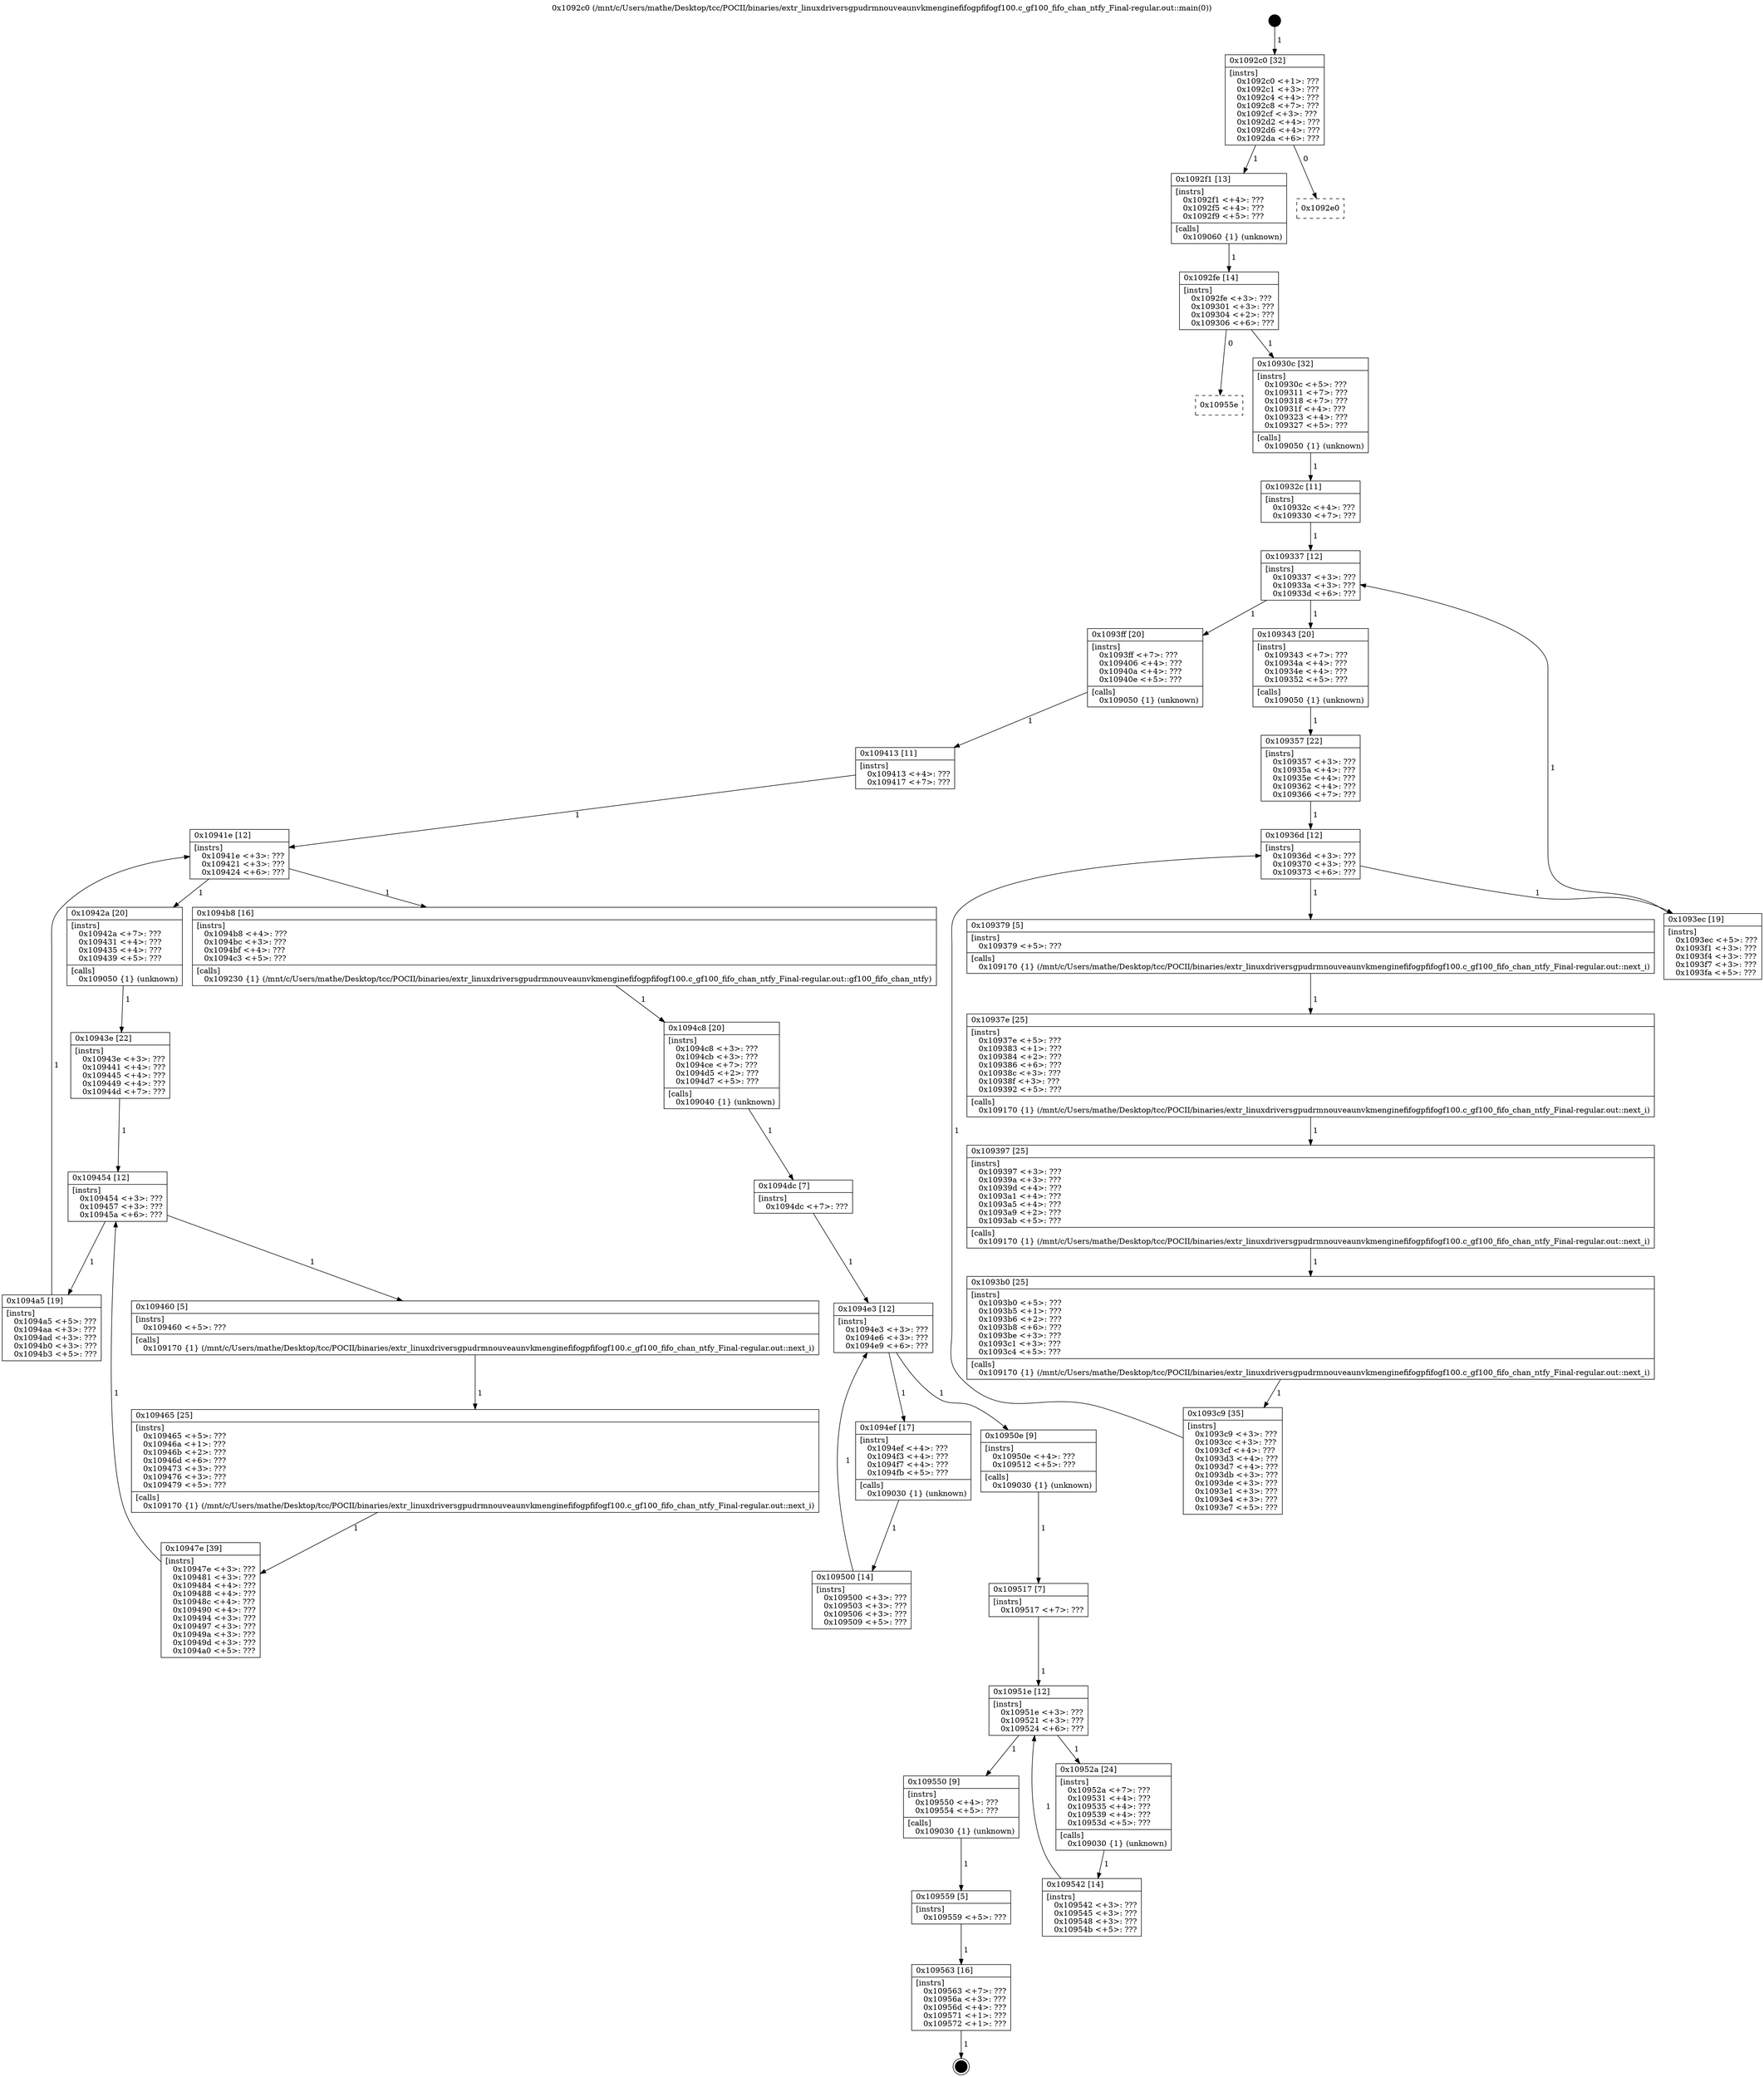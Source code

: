 digraph "0x1092c0" {
  label = "0x1092c0 (/mnt/c/Users/mathe/Desktop/tcc/POCII/binaries/extr_linuxdriversgpudrmnouveaunvkmenginefifogpfifogf100.c_gf100_fifo_chan_ntfy_Final-regular.out::main(0))"
  labelloc = "t"
  node[shape=record]

  Entry [label="",width=0.3,height=0.3,shape=circle,fillcolor=black,style=filled]
  "0x1092c0" [label="{
     0x1092c0 [32]\l
     | [instrs]\l
     &nbsp;&nbsp;0x1092c0 \<+1\>: ???\l
     &nbsp;&nbsp;0x1092c1 \<+3\>: ???\l
     &nbsp;&nbsp;0x1092c4 \<+4\>: ???\l
     &nbsp;&nbsp;0x1092c8 \<+7\>: ???\l
     &nbsp;&nbsp;0x1092cf \<+3\>: ???\l
     &nbsp;&nbsp;0x1092d2 \<+4\>: ???\l
     &nbsp;&nbsp;0x1092d6 \<+4\>: ???\l
     &nbsp;&nbsp;0x1092da \<+6\>: ???\l
  }"]
  "0x1092f1" [label="{
     0x1092f1 [13]\l
     | [instrs]\l
     &nbsp;&nbsp;0x1092f1 \<+4\>: ???\l
     &nbsp;&nbsp;0x1092f5 \<+4\>: ???\l
     &nbsp;&nbsp;0x1092f9 \<+5\>: ???\l
     | [calls]\l
     &nbsp;&nbsp;0x109060 \{1\} (unknown)\l
  }"]
  "0x1092e0" [label="{
     0x1092e0\l
  }", style=dashed]
  "0x1092fe" [label="{
     0x1092fe [14]\l
     | [instrs]\l
     &nbsp;&nbsp;0x1092fe \<+3\>: ???\l
     &nbsp;&nbsp;0x109301 \<+3\>: ???\l
     &nbsp;&nbsp;0x109304 \<+2\>: ???\l
     &nbsp;&nbsp;0x109306 \<+6\>: ???\l
  }"]
  "0x10955e" [label="{
     0x10955e\l
  }", style=dashed]
  "0x10930c" [label="{
     0x10930c [32]\l
     | [instrs]\l
     &nbsp;&nbsp;0x10930c \<+5\>: ???\l
     &nbsp;&nbsp;0x109311 \<+7\>: ???\l
     &nbsp;&nbsp;0x109318 \<+7\>: ???\l
     &nbsp;&nbsp;0x10931f \<+4\>: ???\l
     &nbsp;&nbsp;0x109323 \<+4\>: ???\l
     &nbsp;&nbsp;0x109327 \<+5\>: ???\l
     | [calls]\l
     &nbsp;&nbsp;0x109050 \{1\} (unknown)\l
  }"]
  Exit [label="",width=0.3,height=0.3,shape=circle,fillcolor=black,style=filled,peripheries=2]
  "0x109337" [label="{
     0x109337 [12]\l
     | [instrs]\l
     &nbsp;&nbsp;0x109337 \<+3\>: ???\l
     &nbsp;&nbsp;0x10933a \<+3\>: ???\l
     &nbsp;&nbsp;0x10933d \<+6\>: ???\l
  }"]
  "0x1093ff" [label="{
     0x1093ff [20]\l
     | [instrs]\l
     &nbsp;&nbsp;0x1093ff \<+7\>: ???\l
     &nbsp;&nbsp;0x109406 \<+4\>: ???\l
     &nbsp;&nbsp;0x10940a \<+4\>: ???\l
     &nbsp;&nbsp;0x10940e \<+5\>: ???\l
     | [calls]\l
     &nbsp;&nbsp;0x109050 \{1\} (unknown)\l
  }"]
  "0x109343" [label="{
     0x109343 [20]\l
     | [instrs]\l
     &nbsp;&nbsp;0x109343 \<+7\>: ???\l
     &nbsp;&nbsp;0x10934a \<+4\>: ???\l
     &nbsp;&nbsp;0x10934e \<+4\>: ???\l
     &nbsp;&nbsp;0x109352 \<+5\>: ???\l
     | [calls]\l
     &nbsp;&nbsp;0x109050 \{1\} (unknown)\l
  }"]
  "0x10936d" [label="{
     0x10936d [12]\l
     | [instrs]\l
     &nbsp;&nbsp;0x10936d \<+3\>: ???\l
     &nbsp;&nbsp;0x109370 \<+3\>: ???\l
     &nbsp;&nbsp;0x109373 \<+6\>: ???\l
  }"]
  "0x1093ec" [label="{
     0x1093ec [19]\l
     | [instrs]\l
     &nbsp;&nbsp;0x1093ec \<+5\>: ???\l
     &nbsp;&nbsp;0x1093f1 \<+3\>: ???\l
     &nbsp;&nbsp;0x1093f4 \<+3\>: ???\l
     &nbsp;&nbsp;0x1093f7 \<+3\>: ???\l
     &nbsp;&nbsp;0x1093fa \<+5\>: ???\l
  }"]
  "0x109379" [label="{
     0x109379 [5]\l
     | [instrs]\l
     &nbsp;&nbsp;0x109379 \<+5\>: ???\l
     | [calls]\l
     &nbsp;&nbsp;0x109170 \{1\} (/mnt/c/Users/mathe/Desktop/tcc/POCII/binaries/extr_linuxdriversgpudrmnouveaunvkmenginefifogpfifogf100.c_gf100_fifo_chan_ntfy_Final-regular.out::next_i)\l
  }"]
  "0x10937e" [label="{
     0x10937e [25]\l
     | [instrs]\l
     &nbsp;&nbsp;0x10937e \<+5\>: ???\l
     &nbsp;&nbsp;0x109383 \<+1\>: ???\l
     &nbsp;&nbsp;0x109384 \<+2\>: ???\l
     &nbsp;&nbsp;0x109386 \<+6\>: ???\l
     &nbsp;&nbsp;0x10938c \<+3\>: ???\l
     &nbsp;&nbsp;0x10938f \<+3\>: ???\l
     &nbsp;&nbsp;0x109392 \<+5\>: ???\l
     | [calls]\l
     &nbsp;&nbsp;0x109170 \{1\} (/mnt/c/Users/mathe/Desktop/tcc/POCII/binaries/extr_linuxdriversgpudrmnouveaunvkmenginefifogpfifogf100.c_gf100_fifo_chan_ntfy_Final-regular.out::next_i)\l
  }"]
  "0x109397" [label="{
     0x109397 [25]\l
     | [instrs]\l
     &nbsp;&nbsp;0x109397 \<+3\>: ???\l
     &nbsp;&nbsp;0x10939a \<+3\>: ???\l
     &nbsp;&nbsp;0x10939d \<+4\>: ???\l
     &nbsp;&nbsp;0x1093a1 \<+4\>: ???\l
     &nbsp;&nbsp;0x1093a5 \<+4\>: ???\l
     &nbsp;&nbsp;0x1093a9 \<+2\>: ???\l
     &nbsp;&nbsp;0x1093ab \<+5\>: ???\l
     | [calls]\l
     &nbsp;&nbsp;0x109170 \{1\} (/mnt/c/Users/mathe/Desktop/tcc/POCII/binaries/extr_linuxdriversgpudrmnouveaunvkmenginefifogpfifogf100.c_gf100_fifo_chan_ntfy_Final-regular.out::next_i)\l
  }"]
  "0x1093b0" [label="{
     0x1093b0 [25]\l
     | [instrs]\l
     &nbsp;&nbsp;0x1093b0 \<+5\>: ???\l
     &nbsp;&nbsp;0x1093b5 \<+1\>: ???\l
     &nbsp;&nbsp;0x1093b6 \<+2\>: ???\l
     &nbsp;&nbsp;0x1093b8 \<+6\>: ???\l
     &nbsp;&nbsp;0x1093be \<+3\>: ???\l
     &nbsp;&nbsp;0x1093c1 \<+3\>: ???\l
     &nbsp;&nbsp;0x1093c4 \<+5\>: ???\l
     | [calls]\l
     &nbsp;&nbsp;0x109170 \{1\} (/mnt/c/Users/mathe/Desktop/tcc/POCII/binaries/extr_linuxdriversgpudrmnouveaunvkmenginefifogpfifogf100.c_gf100_fifo_chan_ntfy_Final-regular.out::next_i)\l
  }"]
  "0x1093c9" [label="{
     0x1093c9 [35]\l
     | [instrs]\l
     &nbsp;&nbsp;0x1093c9 \<+3\>: ???\l
     &nbsp;&nbsp;0x1093cc \<+3\>: ???\l
     &nbsp;&nbsp;0x1093cf \<+4\>: ???\l
     &nbsp;&nbsp;0x1093d3 \<+4\>: ???\l
     &nbsp;&nbsp;0x1093d7 \<+4\>: ???\l
     &nbsp;&nbsp;0x1093db \<+3\>: ???\l
     &nbsp;&nbsp;0x1093de \<+3\>: ???\l
     &nbsp;&nbsp;0x1093e1 \<+3\>: ???\l
     &nbsp;&nbsp;0x1093e4 \<+3\>: ???\l
     &nbsp;&nbsp;0x1093e7 \<+5\>: ???\l
  }"]
  "0x109357" [label="{
     0x109357 [22]\l
     | [instrs]\l
     &nbsp;&nbsp;0x109357 \<+3\>: ???\l
     &nbsp;&nbsp;0x10935a \<+4\>: ???\l
     &nbsp;&nbsp;0x10935e \<+4\>: ???\l
     &nbsp;&nbsp;0x109362 \<+4\>: ???\l
     &nbsp;&nbsp;0x109366 \<+7\>: ???\l
  }"]
  "0x109563" [label="{
     0x109563 [16]\l
     | [instrs]\l
     &nbsp;&nbsp;0x109563 \<+7\>: ???\l
     &nbsp;&nbsp;0x10956a \<+3\>: ???\l
     &nbsp;&nbsp;0x10956d \<+4\>: ???\l
     &nbsp;&nbsp;0x109571 \<+1\>: ???\l
     &nbsp;&nbsp;0x109572 \<+1\>: ???\l
  }"]
  "0x10932c" [label="{
     0x10932c [11]\l
     | [instrs]\l
     &nbsp;&nbsp;0x10932c \<+4\>: ???\l
     &nbsp;&nbsp;0x109330 \<+7\>: ???\l
  }"]
  "0x10941e" [label="{
     0x10941e [12]\l
     | [instrs]\l
     &nbsp;&nbsp;0x10941e \<+3\>: ???\l
     &nbsp;&nbsp;0x109421 \<+3\>: ???\l
     &nbsp;&nbsp;0x109424 \<+6\>: ???\l
  }"]
  "0x1094b8" [label="{
     0x1094b8 [16]\l
     | [instrs]\l
     &nbsp;&nbsp;0x1094b8 \<+4\>: ???\l
     &nbsp;&nbsp;0x1094bc \<+3\>: ???\l
     &nbsp;&nbsp;0x1094bf \<+4\>: ???\l
     &nbsp;&nbsp;0x1094c3 \<+5\>: ???\l
     | [calls]\l
     &nbsp;&nbsp;0x109230 \{1\} (/mnt/c/Users/mathe/Desktop/tcc/POCII/binaries/extr_linuxdriversgpudrmnouveaunvkmenginefifogpfifogf100.c_gf100_fifo_chan_ntfy_Final-regular.out::gf100_fifo_chan_ntfy)\l
  }"]
  "0x10942a" [label="{
     0x10942a [20]\l
     | [instrs]\l
     &nbsp;&nbsp;0x10942a \<+7\>: ???\l
     &nbsp;&nbsp;0x109431 \<+4\>: ???\l
     &nbsp;&nbsp;0x109435 \<+4\>: ???\l
     &nbsp;&nbsp;0x109439 \<+5\>: ???\l
     | [calls]\l
     &nbsp;&nbsp;0x109050 \{1\} (unknown)\l
  }"]
  "0x109454" [label="{
     0x109454 [12]\l
     | [instrs]\l
     &nbsp;&nbsp;0x109454 \<+3\>: ???\l
     &nbsp;&nbsp;0x109457 \<+3\>: ???\l
     &nbsp;&nbsp;0x10945a \<+6\>: ???\l
  }"]
  "0x1094a5" [label="{
     0x1094a5 [19]\l
     | [instrs]\l
     &nbsp;&nbsp;0x1094a5 \<+5\>: ???\l
     &nbsp;&nbsp;0x1094aa \<+3\>: ???\l
     &nbsp;&nbsp;0x1094ad \<+3\>: ???\l
     &nbsp;&nbsp;0x1094b0 \<+3\>: ???\l
     &nbsp;&nbsp;0x1094b3 \<+5\>: ???\l
  }"]
  "0x109460" [label="{
     0x109460 [5]\l
     | [instrs]\l
     &nbsp;&nbsp;0x109460 \<+5\>: ???\l
     | [calls]\l
     &nbsp;&nbsp;0x109170 \{1\} (/mnt/c/Users/mathe/Desktop/tcc/POCII/binaries/extr_linuxdriversgpudrmnouveaunvkmenginefifogpfifogf100.c_gf100_fifo_chan_ntfy_Final-regular.out::next_i)\l
  }"]
  "0x109465" [label="{
     0x109465 [25]\l
     | [instrs]\l
     &nbsp;&nbsp;0x109465 \<+5\>: ???\l
     &nbsp;&nbsp;0x10946a \<+1\>: ???\l
     &nbsp;&nbsp;0x10946b \<+2\>: ???\l
     &nbsp;&nbsp;0x10946d \<+6\>: ???\l
     &nbsp;&nbsp;0x109473 \<+3\>: ???\l
     &nbsp;&nbsp;0x109476 \<+3\>: ???\l
     &nbsp;&nbsp;0x109479 \<+5\>: ???\l
     | [calls]\l
     &nbsp;&nbsp;0x109170 \{1\} (/mnt/c/Users/mathe/Desktop/tcc/POCII/binaries/extr_linuxdriversgpudrmnouveaunvkmenginefifogpfifogf100.c_gf100_fifo_chan_ntfy_Final-regular.out::next_i)\l
  }"]
  "0x10947e" [label="{
     0x10947e [39]\l
     | [instrs]\l
     &nbsp;&nbsp;0x10947e \<+3\>: ???\l
     &nbsp;&nbsp;0x109481 \<+3\>: ???\l
     &nbsp;&nbsp;0x109484 \<+4\>: ???\l
     &nbsp;&nbsp;0x109488 \<+4\>: ???\l
     &nbsp;&nbsp;0x10948c \<+4\>: ???\l
     &nbsp;&nbsp;0x109490 \<+4\>: ???\l
     &nbsp;&nbsp;0x109494 \<+3\>: ???\l
     &nbsp;&nbsp;0x109497 \<+3\>: ???\l
     &nbsp;&nbsp;0x10949a \<+3\>: ???\l
     &nbsp;&nbsp;0x10949d \<+3\>: ???\l
     &nbsp;&nbsp;0x1094a0 \<+5\>: ???\l
  }"]
  "0x10943e" [label="{
     0x10943e [22]\l
     | [instrs]\l
     &nbsp;&nbsp;0x10943e \<+3\>: ???\l
     &nbsp;&nbsp;0x109441 \<+4\>: ???\l
     &nbsp;&nbsp;0x109445 \<+4\>: ???\l
     &nbsp;&nbsp;0x109449 \<+4\>: ???\l
     &nbsp;&nbsp;0x10944d \<+7\>: ???\l
  }"]
  "0x109559" [label="{
     0x109559 [5]\l
     | [instrs]\l
     &nbsp;&nbsp;0x109559 \<+5\>: ???\l
  }"]
  "0x109413" [label="{
     0x109413 [11]\l
     | [instrs]\l
     &nbsp;&nbsp;0x109413 \<+4\>: ???\l
     &nbsp;&nbsp;0x109417 \<+7\>: ???\l
  }"]
  "0x1094c8" [label="{
     0x1094c8 [20]\l
     | [instrs]\l
     &nbsp;&nbsp;0x1094c8 \<+3\>: ???\l
     &nbsp;&nbsp;0x1094cb \<+3\>: ???\l
     &nbsp;&nbsp;0x1094ce \<+7\>: ???\l
     &nbsp;&nbsp;0x1094d5 \<+2\>: ???\l
     &nbsp;&nbsp;0x1094d7 \<+5\>: ???\l
     | [calls]\l
     &nbsp;&nbsp;0x109040 \{1\} (unknown)\l
  }"]
  "0x1094e3" [label="{
     0x1094e3 [12]\l
     | [instrs]\l
     &nbsp;&nbsp;0x1094e3 \<+3\>: ???\l
     &nbsp;&nbsp;0x1094e6 \<+3\>: ???\l
     &nbsp;&nbsp;0x1094e9 \<+6\>: ???\l
  }"]
  "0x10950e" [label="{
     0x10950e [9]\l
     | [instrs]\l
     &nbsp;&nbsp;0x10950e \<+4\>: ???\l
     &nbsp;&nbsp;0x109512 \<+5\>: ???\l
     | [calls]\l
     &nbsp;&nbsp;0x109030 \{1\} (unknown)\l
  }"]
  "0x1094ef" [label="{
     0x1094ef [17]\l
     | [instrs]\l
     &nbsp;&nbsp;0x1094ef \<+4\>: ???\l
     &nbsp;&nbsp;0x1094f3 \<+4\>: ???\l
     &nbsp;&nbsp;0x1094f7 \<+4\>: ???\l
     &nbsp;&nbsp;0x1094fb \<+5\>: ???\l
     | [calls]\l
     &nbsp;&nbsp;0x109030 \{1\} (unknown)\l
  }"]
  "0x109500" [label="{
     0x109500 [14]\l
     | [instrs]\l
     &nbsp;&nbsp;0x109500 \<+3\>: ???\l
     &nbsp;&nbsp;0x109503 \<+3\>: ???\l
     &nbsp;&nbsp;0x109506 \<+3\>: ???\l
     &nbsp;&nbsp;0x109509 \<+5\>: ???\l
  }"]
  "0x1094dc" [label="{
     0x1094dc [7]\l
     | [instrs]\l
     &nbsp;&nbsp;0x1094dc \<+7\>: ???\l
  }"]
  "0x10951e" [label="{
     0x10951e [12]\l
     | [instrs]\l
     &nbsp;&nbsp;0x10951e \<+3\>: ???\l
     &nbsp;&nbsp;0x109521 \<+3\>: ???\l
     &nbsp;&nbsp;0x109524 \<+6\>: ???\l
  }"]
  "0x109550" [label="{
     0x109550 [9]\l
     | [instrs]\l
     &nbsp;&nbsp;0x109550 \<+4\>: ???\l
     &nbsp;&nbsp;0x109554 \<+5\>: ???\l
     | [calls]\l
     &nbsp;&nbsp;0x109030 \{1\} (unknown)\l
  }"]
  "0x10952a" [label="{
     0x10952a [24]\l
     | [instrs]\l
     &nbsp;&nbsp;0x10952a \<+7\>: ???\l
     &nbsp;&nbsp;0x109531 \<+4\>: ???\l
     &nbsp;&nbsp;0x109535 \<+4\>: ???\l
     &nbsp;&nbsp;0x109539 \<+4\>: ???\l
     &nbsp;&nbsp;0x10953d \<+5\>: ???\l
     | [calls]\l
     &nbsp;&nbsp;0x109030 \{1\} (unknown)\l
  }"]
  "0x109542" [label="{
     0x109542 [14]\l
     | [instrs]\l
     &nbsp;&nbsp;0x109542 \<+3\>: ???\l
     &nbsp;&nbsp;0x109545 \<+3\>: ???\l
     &nbsp;&nbsp;0x109548 \<+3\>: ???\l
     &nbsp;&nbsp;0x10954b \<+5\>: ???\l
  }"]
  "0x109517" [label="{
     0x109517 [7]\l
     | [instrs]\l
     &nbsp;&nbsp;0x109517 \<+7\>: ???\l
  }"]
  Entry -> "0x1092c0" [label=" 1"]
  "0x1092c0" -> "0x1092f1" [label=" 1"]
  "0x1092c0" -> "0x1092e0" [label=" 0"]
  "0x1092f1" -> "0x1092fe" [label=" 1"]
  "0x1092fe" -> "0x10955e" [label=" 0"]
  "0x1092fe" -> "0x10930c" [label=" 1"]
  "0x109563" -> Exit [label=" 1"]
  "0x10930c" -> "0x10932c" [label=" 1"]
  "0x109337" -> "0x1093ff" [label=" 1"]
  "0x109337" -> "0x109343" [label=" 1"]
  "0x109343" -> "0x109357" [label=" 1"]
  "0x10936d" -> "0x1093ec" [label=" 1"]
  "0x10936d" -> "0x109379" [label=" 1"]
  "0x109379" -> "0x10937e" [label=" 1"]
  "0x10937e" -> "0x109397" [label=" 1"]
  "0x109397" -> "0x1093b0" [label=" 1"]
  "0x1093b0" -> "0x1093c9" [label=" 1"]
  "0x109357" -> "0x10936d" [label=" 1"]
  "0x1093c9" -> "0x10936d" [label=" 1"]
  "0x109559" -> "0x109563" [label=" 1"]
  "0x10932c" -> "0x109337" [label=" 1"]
  "0x1093ec" -> "0x109337" [label=" 1"]
  "0x1093ff" -> "0x109413" [label=" 1"]
  "0x10941e" -> "0x1094b8" [label=" 1"]
  "0x10941e" -> "0x10942a" [label=" 1"]
  "0x10942a" -> "0x10943e" [label=" 1"]
  "0x109454" -> "0x1094a5" [label=" 1"]
  "0x109454" -> "0x109460" [label=" 1"]
  "0x109460" -> "0x109465" [label=" 1"]
  "0x109465" -> "0x10947e" [label=" 1"]
  "0x10943e" -> "0x109454" [label=" 1"]
  "0x10947e" -> "0x109454" [label=" 1"]
  "0x109550" -> "0x109559" [label=" 1"]
  "0x109413" -> "0x10941e" [label=" 1"]
  "0x1094a5" -> "0x10941e" [label=" 1"]
  "0x1094b8" -> "0x1094c8" [label=" 1"]
  "0x1094c8" -> "0x1094dc" [label=" 1"]
  "0x1094e3" -> "0x10950e" [label=" 1"]
  "0x1094e3" -> "0x1094ef" [label=" 1"]
  "0x1094ef" -> "0x109500" [label=" 1"]
  "0x1094dc" -> "0x1094e3" [label=" 1"]
  "0x109500" -> "0x1094e3" [label=" 1"]
  "0x10950e" -> "0x109517" [label=" 1"]
  "0x10951e" -> "0x109550" [label=" 1"]
  "0x10951e" -> "0x10952a" [label=" 1"]
  "0x10952a" -> "0x109542" [label=" 1"]
  "0x109517" -> "0x10951e" [label=" 1"]
  "0x109542" -> "0x10951e" [label=" 1"]
}
